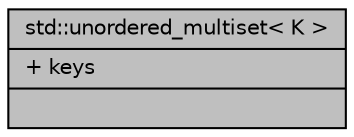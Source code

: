 digraph "std::unordered_multiset&lt; K &gt;"
{
  edge [fontname="Helvetica",fontsize="10",labelfontname="Helvetica",labelfontsize="10"];
  node [fontname="Helvetica",fontsize="10",shape=record];
  Node911 [label="{std::unordered_multiset\< K \>\n|+ keys\l|}",height=0.2,width=0.4,color="black", fillcolor="grey75", style="filled", fontcolor="black"];
}
